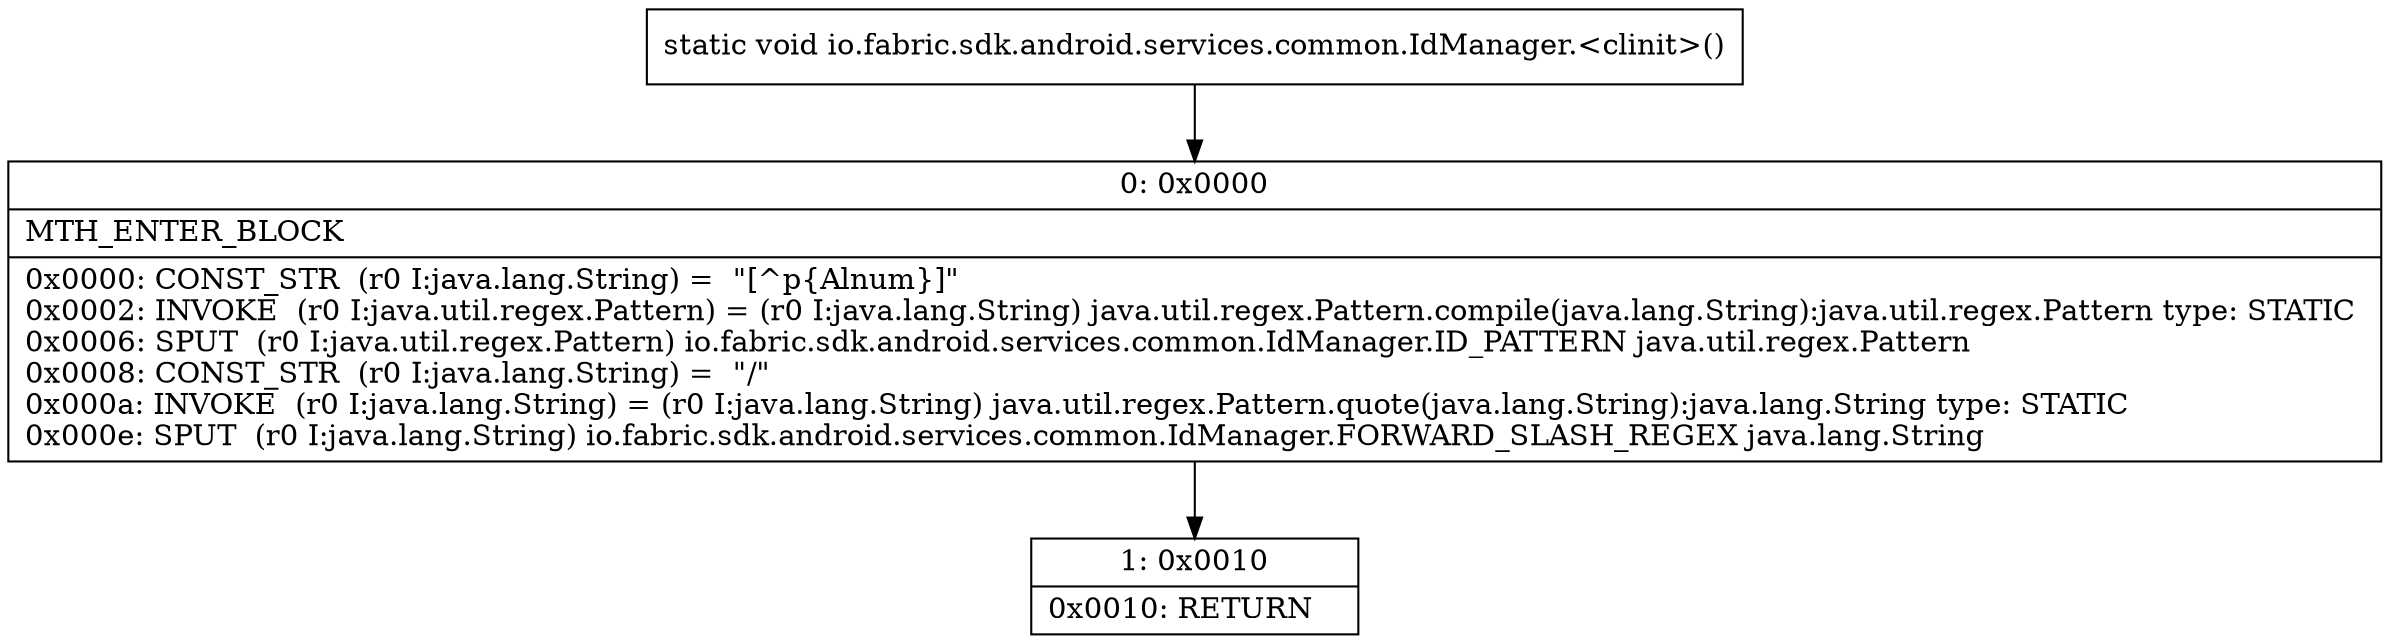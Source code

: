 digraph "CFG forio.fabric.sdk.android.services.common.IdManager.\<clinit\>()V" {
Node_0 [shape=record,label="{0\:\ 0x0000|MTH_ENTER_BLOCK\l|0x0000: CONST_STR  (r0 I:java.lang.String) =  \"[^p\{Alnum\}]\" \l0x0002: INVOKE  (r0 I:java.util.regex.Pattern) = (r0 I:java.lang.String) java.util.regex.Pattern.compile(java.lang.String):java.util.regex.Pattern type: STATIC \l0x0006: SPUT  (r0 I:java.util.regex.Pattern) io.fabric.sdk.android.services.common.IdManager.ID_PATTERN java.util.regex.Pattern \l0x0008: CONST_STR  (r0 I:java.lang.String) =  \"\/\" \l0x000a: INVOKE  (r0 I:java.lang.String) = (r0 I:java.lang.String) java.util.regex.Pattern.quote(java.lang.String):java.lang.String type: STATIC \l0x000e: SPUT  (r0 I:java.lang.String) io.fabric.sdk.android.services.common.IdManager.FORWARD_SLASH_REGEX java.lang.String \l}"];
Node_1 [shape=record,label="{1\:\ 0x0010|0x0010: RETURN   \l}"];
MethodNode[shape=record,label="{static void io.fabric.sdk.android.services.common.IdManager.\<clinit\>() }"];
MethodNode -> Node_0;
Node_0 -> Node_1;
}

